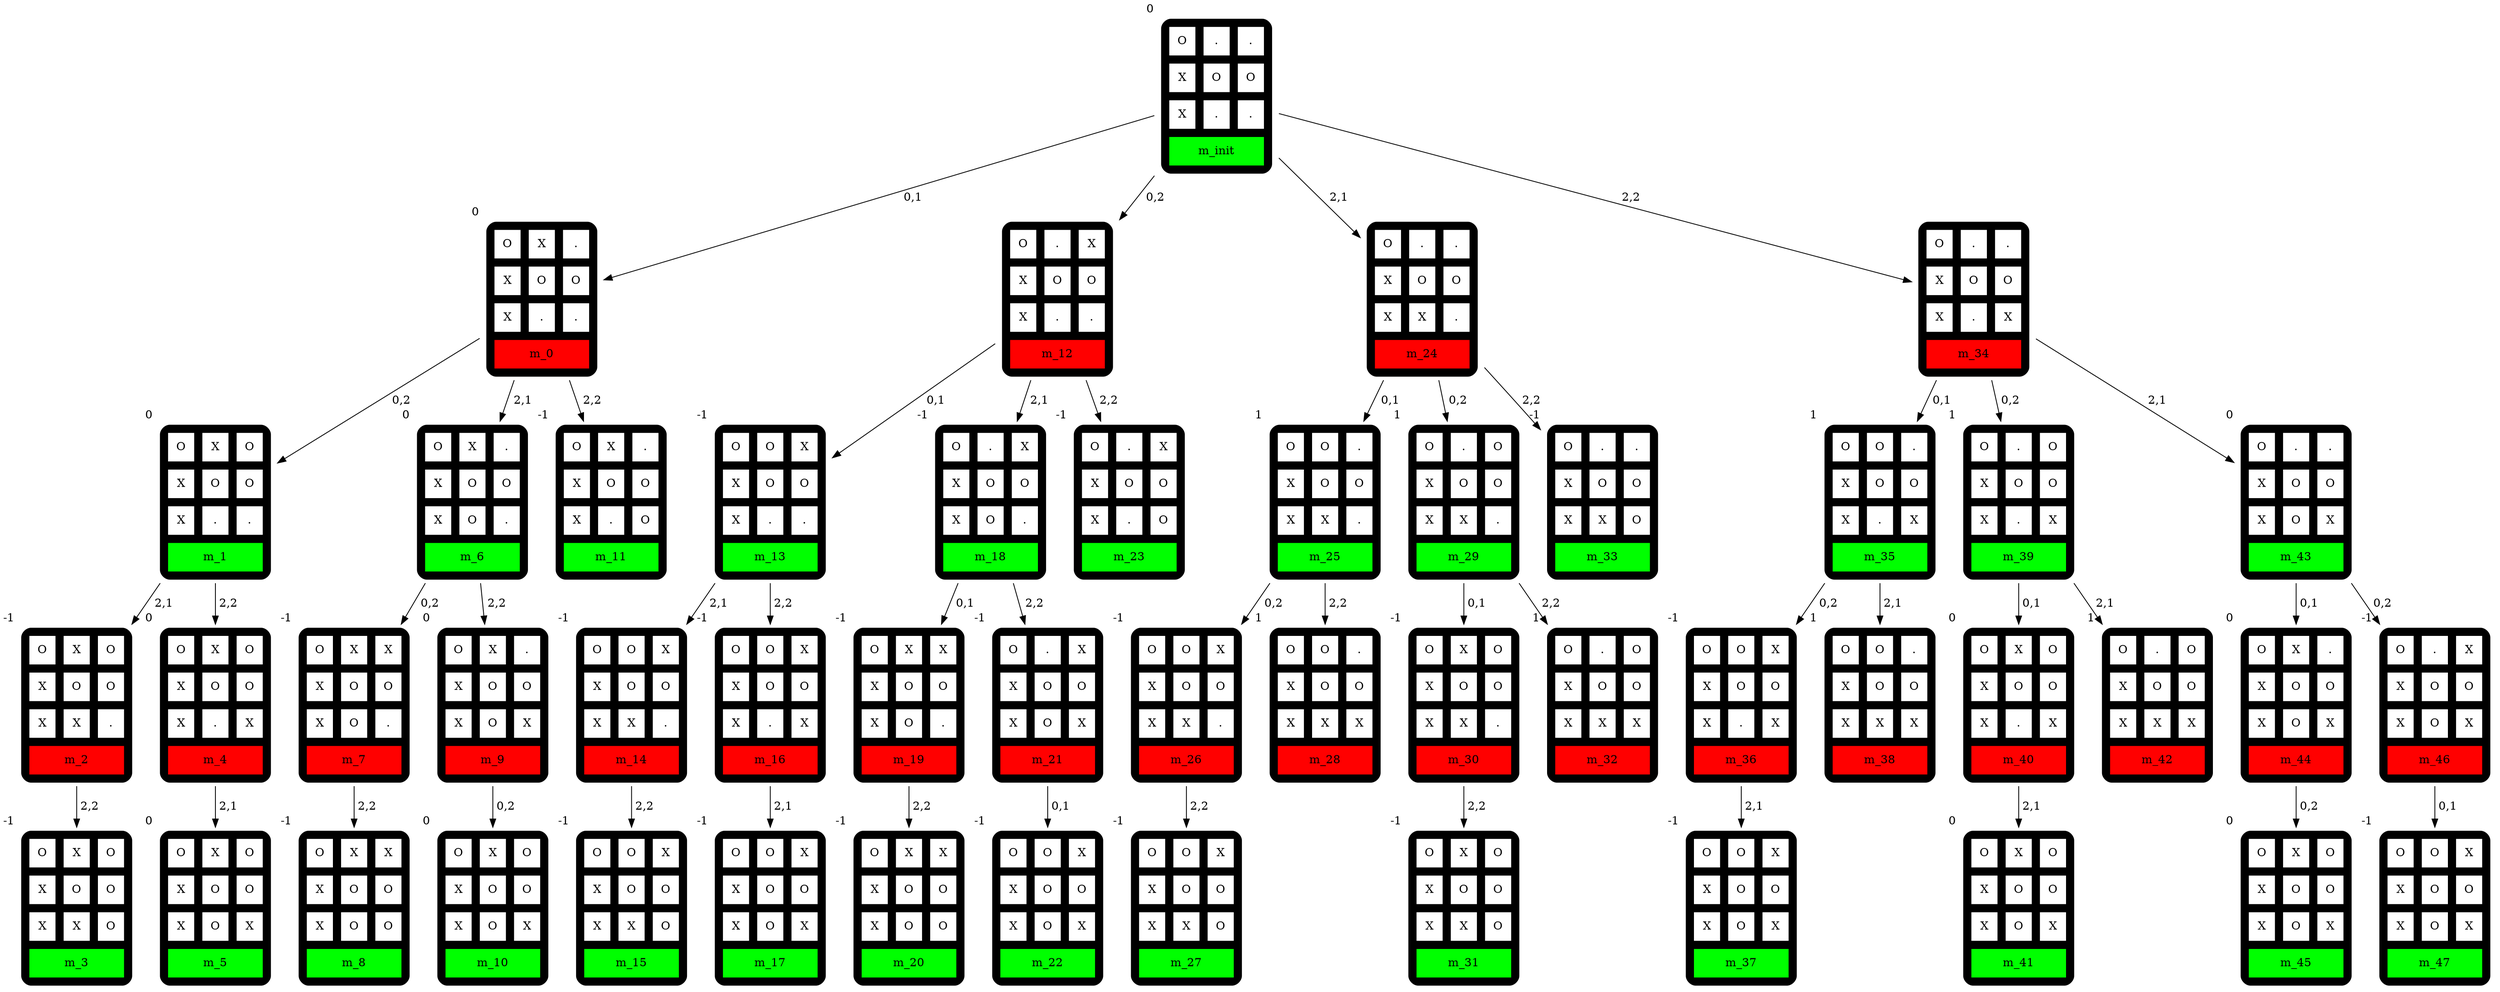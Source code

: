 digraph  {
  m_init [shape=none label=<
 <TABLE border="0" cellspacing="10" cellpadding="10" style="rounded" bgcolor="black">
  <TR>
  <TD bgcolor="white">O</TD>
  <TD bgcolor="white">.</TD>
  <TD bgcolor="white">.</TD>
  </TR>
  <TR>
  <TD bgcolor="white">X</TD>
  <TD bgcolor="white">O</TD>
  <TD bgcolor="white">O</TD>
  </TR>
  <TR>
  <TD bgcolor="white">X</TD>
  <TD bgcolor="white">.</TD>
  <TD bgcolor="white">.</TD>
  </TR>
  <TR>
  <TD bgcolor="green" colspan="3">m_init</TD></TR>
  </TABLE>>];
  m_0 [shape=none label=<
 <TABLE border="0" cellspacing="10" cellpadding="10" style="rounded" bgcolor="black">
  <TR>
  <TD bgcolor="white">O</TD>
  <TD bgcolor="white">X</TD>
  <TD bgcolor="white">.</TD>
  </TR>
  <TR>
  <TD bgcolor="white">X</TD>
  <TD bgcolor="white">O</TD>
  <TD bgcolor="white">O</TD>
  </TR>
  <TR>
  <TD bgcolor="white">X</TD>
  <TD bgcolor="white">.</TD>
  <TD bgcolor="white">.</TD>
  </TR>
  <TR>
  <TD bgcolor="red" colspan="3">m_0</TD></TR>
  </TABLE>>];
m_init-> m_0 [label=" 0,1"];  m_1 [shape=none label=<
 <TABLE border="0" cellspacing="10" cellpadding="10" style="rounded" bgcolor="black">
  <TR>
  <TD bgcolor="white">O</TD>
  <TD bgcolor="white">X</TD>
  <TD bgcolor="white">O</TD>
  </TR>
  <TR>
  <TD bgcolor="white">X</TD>
  <TD bgcolor="white">O</TD>
  <TD bgcolor="white">O</TD>
  </TR>
  <TR>
  <TD bgcolor="white">X</TD>
  <TD bgcolor="white">.</TD>
  <TD bgcolor="white">.</TD>
  </TR>
  <TR>
  <TD bgcolor="green" colspan="3">m_1</TD></TR>
  </TABLE>>];
m_0-> m_1 [label=" 0,2"];
  m_2 [shape=none label=<
 <TABLE border="0" cellspacing="10" cellpadding="10" style="rounded" bgcolor="black">
  <TR>
  <TD bgcolor="white">O</TD>
  <TD bgcolor="white">X</TD>
  <TD bgcolor="white">O</TD>
  </TR>
  <TR>
  <TD bgcolor="white">X</TD>
  <TD bgcolor="white">O</TD>
  <TD bgcolor="white">O</TD>
  </TR>
  <TR>
  <TD bgcolor="white">X</TD>
  <TD bgcolor="white">X</TD>
  <TD bgcolor="white">.</TD>
  </TR>
  <TR>
  <TD bgcolor="red" colspan="3">m_2</TD></TR>
  </TABLE>>];
m_1-> m_2 [label=" 2,1"];
  m_3 [shape=none label=<
 <TABLE border="0" cellspacing="10" cellpadding="10" style="rounded" bgcolor="black">
  <TR>
  <TD bgcolor="white">O</TD>
  <TD bgcolor="white">X</TD>
  <TD bgcolor="white">O</TD>
  </TR>
  <TR>
  <TD bgcolor="white">X</TD>
  <TD bgcolor="white">O</TD>
  <TD bgcolor="white">O</TD>
  </TR>
  <TR>
  <TD bgcolor="white">X</TD>
  <TD bgcolor="white">X</TD>
  <TD bgcolor="white">O</TD>
  </TR>
  <TR>
  <TD bgcolor="green" colspan="3">m_3</TD></TR>
  </TABLE>>];
m_2-> m_3 [label=" 2,2"];
m_3 [xlabel="-1"]
m_2 [xlabel="-1"]
  m_4 [shape=none label=<
 <TABLE border="0" cellspacing="10" cellpadding="10" style="rounded" bgcolor="black">
  <TR>
  <TD bgcolor="white">O</TD>
  <TD bgcolor="white">X</TD>
  <TD bgcolor="white">O</TD>
  </TR>
  <TR>
  <TD bgcolor="white">X</TD>
  <TD bgcolor="white">O</TD>
  <TD bgcolor="white">O</TD>
  </TR>
  <TR>
  <TD bgcolor="white">X</TD>
  <TD bgcolor="white">.</TD>
  <TD bgcolor="white">X</TD>
  </TR>
  <TR>
  <TD bgcolor="red" colspan="3">m_4</TD></TR>
  </TABLE>>];
m_1-> m_4 [label=" 2,2"];
  m_5 [shape=none label=<
 <TABLE border="0" cellspacing="10" cellpadding="10" style="rounded" bgcolor="black">
  <TR>
  <TD bgcolor="white">O</TD>
  <TD bgcolor="white">X</TD>
  <TD bgcolor="white">O</TD>
  </TR>
  <TR>
  <TD bgcolor="white">X</TD>
  <TD bgcolor="white">O</TD>
  <TD bgcolor="white">O</TD>
  </TR>
  <TR>
  <TD bgcolor="white">X</TD>
  <TD bgcolor="white">O</TD>
  <TD bgcolor="white">X</TD>
  </TR>
  <TR>
  <TD bgcolor="green" colspan="3">m_5</TD></TR>
  </TABLE>>];
m_4-> m_5 [label=" 2,1"];
m_5 [xlabel="0"]
m_4 [xlabel="0"]
m_1 [xlabel="0"]
  m_6 [shape=none label=<
 <TABLE border="0" cellspacing="10" cellpadding="10" style="rounded" bgcolor="black">
  <TR>
  <TD bgcolor="white">O</TD>
  <TD bgcolor="white">X</TD>
  <TD bgcolor="white">.</TD>
  </TR>
  <TR>
  <TD bgcolor="white">X</TD>
  <TD bgcolor="white">O</TD>
  <TD bgcolor="white">O</TD>
  </TR>
  <TR>
  <TD bgcolor="white">X</TD>
  <TD bgcolor="white">O</TD>
  <TD bgcolor="white">.</TD>
  </TR>
  <TR>
  <TD bgcolor="green" colspan="3">m_6</TD></TR>
  </TABLE>>];
m_0-> m_6 [label=" 2,1"];
  m_7 [shape=none label=<
 <TABLE border="0" cellspacing="10" cellpadding="10" style="rounded" bgcolor="black">
  <TR>
  <TD bgcolor="white">O</TD>
  <TD bgcolor="white">X</TD>
  <TD bgcolor="white">X</TD>
  </TR>
  <TR>
  <TD bgcolor="white">X</TD>
  <TD bgcolor="white">O</TD>
  <TD bgcolor="white">O</TD>
  </TR>
  <TR>
  <TD bgcolor="white">X</TD>
  <TD bgcolor="white">O</TD>
  <TD bgcolor="white">.</TD>
  </TR>
  <TR>
  <TD bgcolor="red" colspan="3">m_7</TD></TR>
  </TABLE>>];
m_6-> m_7 [label=" 0,2"];
  m_8 [shape=none label=<
 <TABLE border="0" cellspacing="10" cellpadding="10" style="rounded" bgcolor="black">
  <TR>
  <TD bgcolor="white">O</TD>
  <TD bgcolor="white">X</TD>
  <TD bgcolor="white">X</TD>
  </TR>
  <TR>
  <TD bgcolor="white">X</TD>
  <TD bgcolor="white">O</TD>
  <TD bgcolor="white">O</TD>
  </TR>
  <TR>
  <TD bgcolor="white">X</TD>
  <TD bgcolor="white">O</TD>
  <TD bgcolor="white">O</TD>
  </TR>
  <TR>
  <TD bgcolor="green" colspan="3">m_8</TD></TR>
  </TABLE>>];
m_7-> m_8 [label=" 2,2"];
m_8 [xlabel="-1"]
m_7 [xlabel="-1"]
  m_9 [shape=none label=<
 <TABLE border="0" cellspacing="10" cellpadding="10" style="rounded" bgcolor="black">
  <TR>
  <TD bgcolor="white">O</TD>
  <TD bgcolor="white">X</TD>
  <TD bgcolor="white">.</TD>
  </TR>
  <TR>
  <TD bgcolor="white">X</TD>
  <TD bgcolor="white">O</TD>
  <TD bgcolor="white">O</TD>
  </TR>
  <TR>
  <TD bgcolor="white">X</TD>
  <TD bgcolor="white">O</TD>
  <TD bgcolor="white">X</TD>
  </TR>
  <TR>
  <TD bgcolor="red" colspan="3">m_9</TD></TR>
  </TABLE>>];
m_6-> m_9 [label=" 2,2"];
  m_10 [shape=none label=<
 <TABLE border="0" cellspacing="10" cellpadding="10" style="rounded" bgcolor="black">
  <TR>
  <TD bgcolor="white">O</TD>
  <TD bgcolor="white">X</TD>
  <TD bgcolor="white">O</TD>
  </TR>
  <TR>
  <TD bgcolor="white">X</TD>
  <TD bgcolor="white">O</TD>
  <TD bgcolor="white">O</TD>
  </TR>
  <TR>
  <TD bgcolor="white">X</TD>
  <TD bgcolor="white">O</TD>
  <TD bgcolor="white">X</TD>
  </TR>
  <TR>
  <TD bgcolor="green" colspan="3">m_10</TD></TR>
  </TABLE>>];
m_9-> m_10 [label=" 0,2"];
m_10 [xlabel="0"]
m_9 [xlabel="0"]
m_6 [xlabel="0"]
  m_11 [shape=none label=<
 <TABLE border="0" cellspacing="10" cellpadding="10" style="rounded" bgcolor="black">
  <TR>
  <TD bgcolor="white">O</TD>
  <TD bgcolor="white">X</TD>
  <TD bgcolor="white">.</TD>
  </TR>
  <TR>
  <TD bgcolor="white">X</TD>
  <TD bgcolor="white">O</TD>
  <TD bgcolor="white">O</TD>
  </TR>
  <TR>
  <TD bgcolor="white">X</TD>
  <TD bgcolor="white">.</TD>
  <TD bgcolor="white">O</TD>
  </TR>
  <TR>
  <TD bgcolor="green" colspan="3">m_11</TD></TR>
  </TABLE>>];
m_0-> m_11 [label=" 2,2"];
m_11 [xlabel="-1"]
m_0 [xlabel="-1"]
  m_12 [shape=none label=<
 <TABLE border="0" cellspacing="10" cellpadding="10" style="rounded" bgcolor="black">
  <TR>
  <TD bgcolor="white">O</TD>
  <TD bgcolor="white">.</TD>
  <TD bgcolor="white">X</TD>
  </TR>
  <TR>
  <TD bgcolor="white">X</TD>
  <TD bgcolor="white">O</TD>
  <TD bgcolor="white">O</TD>
  </TR>
  <TR>
  <TD bgcolor="white">X</TD>
  <TD bgcolor="white">.</TD>
  <TD bgcolor="white">.</TD>
  </TR>
  <TR>
  <TD bgcolor="red" colspan="3">m_12</TD></TR>
  </TABLE>>];
m_init-> m_12 [label=" 0,2"];  m_13 [shape=none label=<
 <TABLE border="0" cellspacing="10" cellpadding="10" style="rounded" bgcolor="black">
  <TR>
  <TD bgcolor="white">O</TD>
  <TD bgcolor="white">O</TD>
  <TD bgcolor="white">X</TD>
  </TR>
  <TR>
  <TD bgcolor="white">X</TD>
  <TD bgcolor="white">O</TD>
  <TD bgcolor="white">O</TD>
  </TR>
  <TR>
  <TD bgcolor="white">X</TD>
  <TD bgcolor="white">.</TD>
  <TD bgcolor="white">.</TD>
  </TR>
  <TR>
  <TD bgcolor="green" colspan="3">m_13</TD></TR>
  </TABLE>>];
m_12-> m_13 [label=" 0,1"];
  m_14 [shape=none label=<
 <TABLE border="0" cellspacing="10" cellpadding="10" style="rounded" bgcolor="black">
  <TR>
  <TD bgcolor="white">O</TD>
  <TD bgcolor="white">O</TD>
  <TD bgcolor="white">X</TD>
  </TR>
  <TR>
  <TD bgcolor="white">X</TD>
  <TD bgcolor="white">O</TD>
  <TD bgcolor="white">O</TD>
  </TR>
  <TR>
  <TD bgcolor="white">X</TD>
  <TD bgcolor="white">X</TD>
  <TD bgcolor="white">.</TD>
  </TR>
  <TR>
  <TD bgcolor="red" colspan="3">m_14</TD></TR>
  </TABLE>>];
m_13-> m_14 [label=" 2,1"];
  m_15 [shape=none label=<
 <TABLE border="0" cellspacing="10" cellpadding="10" style="rounded" bgcolor="black">
  <TR>
  <TD bgcolor="white">O</TD>
  <TD bgcolor="white">O</TD>
  <TD bgcolor="white">X</TD>
  </TR>
  <TR>
  <TD bgcolor="white">X</TD>
  <TD bgcolor="white">O</TD>
  <TD bgcolor="white">O</TD>
  </TR>
  <TR>
  <TD bgcolor="white">X</TD>
  <TD bgcolor="white">X</TD>
  <TD bgcolor="white">O</TD>
  </TR>
  <TR>
  <TD bgcolor="green" colspan="3">m_15</TD></TR>
  </TABLE>>];
m_14-> m_15 [label=" 2,2"];
m_15 [xlabel="-1"]
m_14 [xlabel="-1"]
  m_16 [shape=none label=<
 <TABLE border="0" cellspacing="10" cellpadding="10" style="rounded" bgcolor="black">
  <TR>
  <TD bgcolor="white">O</TD>
  <TD bgcolor="white">O</TD>
  <TD bgcolor="white">X</TD>
  </TR>
  <TR>
  <TD bgcolor="white">X</TD>
  <TD bgcolor="white">O</TD>
  <TD bgcolor="white">O</TD>
  </TR>
  <TR>
  <TD bgcolor="white">X</TD>
  <TD bgcolor="white">.</TD>
  <TD bgcolor="white">X</TD>
  </TR>
  <TR>
  <TD bgcolor="red" colspan="3">m_16</TD></TR>
  </TABLE>>];
m_13-> m_16 [label=" 2,2"];
  m_17 [shape=none label=<
 <TABLE border="0" cellspacing="10" cellpadding="10" style="rounded" bgcolor="black">
  <TR>
  <TD bgcolor="white">O</TD>
  <TD bgcolor="white">O</TD>
  <TD bgcolor="white">X</TD>
  </TR>
  <TR>
  <TD bgcolor="white">X</TD>
  <TD bgcolor="white">O</TD>
  <TD bgcolor="white">O</TD>
  </TR>
  <TR>
  <TD bgcolor="white">X</TD>
  <TD bgcolor="white">O</TD>
  <TD bgcolor="white">X</TD>
  </TR>
  <TR>
  <TD bgcolor="green" colspan="3">m_17</TD></TR>
  </TABLE>>];
m_16-> m_17 [label=" 2,1"];
m_17 [xlabel="-1"]
m_16 [xlabel="-1"]
m_13 [xlabel="-1"]
  m_18 [shape=none label=<
 <TABLE border="0" cellspacing="10" cellpadding="10" style="rounded" bgcolor="black">
  <TR>
  <TD bgcolor="white">O</TD>
  <TD bgcolor="white">.</TD>
  <TD bgcolor="white">X</TD>
  </TR>
  <TR>
  <TD bgcolor="white">X</TD>
  <TD bgcolor="white">O</TD>
  <TD bgcolor="white">O</TD>
  </TR>
  <TR>
  <TD bgcolor="white">X</TD>
  <TD bgcolor="white">O</TD>
  <TD bgcolor="white">.</TD>
  </TR>
  <TR>
  <TD bgcolor="green" colspan="3">m_18</TD></TR>
  </TABLE>>];
m_12-> m_18 [label=" 2,1"];
  m_19 [shape=none label=<
 <TABLE border="0" cellspacing="10" cellpadding="10" style="rounded" bgcolor="black">
  <TR>
  <TD bgcolor="white">O</TD>
  <TD bgcolor="white">X</TD>
  <TD bgcolor="white">X</TD>
  </TR>
  <TR>
  <TD bgcolor="white">X</TD>
  <TD bgcolor="white">O</TD>
  <TD bgcolor="white">O</TD>
  </TR>
  <TR>
  <TD bgcolor="white">X</TD>
  <TD bgcolor="white">O</TD>
  <TD bgcolor="white">.</TD>
  </TR>
  <TR>
  <TD bgcolor="red" colspan="3">m_19</TD></TR>
  </TABLE>>];
m_18-> m_19 [label=" 0,1"];
  m_20 [shape=none label=<
 <TABLE border="0" cellspacing="10" cellpadding="10" style="rounded" bgcolor="black">
  <TR>
  <TD bgcolor="white">O</TD>
  <TD bgcolor="white">X</TD>
  <TD bgcolor="white">X</TD>
  </TR>
  <TR>
  <TD bgcolor="white">X</TD>
  <TD bgcolor="white">O</TD>
  <TD bgcolor="white">O</TD>
  </TR>
  <TR>
  <TD bgcolor="white">X</TD>
  <TD bgcolor="white">O</TD>
  <TD bgcolor="white">O</TD>
  </TR>
  <TR>
  <TD bgcolor="green" colspan="3">m_20</TD></TR>
  </TABLE>>];
m_19-> m_20 [label=" 2,2"];
m_20 [xlabel="-1"]
m_19 [xlabel="-1"]
  m_21 [shape=none label=<
 <TABLE border="0" cellspacing="10" cellpadding="10" style="rounded" bgcolor="black">
  <TR>
  <TD bgcolor="white">O</TD>
  <TD bgcolor="white">.</TD>
  <TD bgcolor="white">X</TD>
  </TR>
  <TR>
  <TD bgcolor="white">X</TD>
  <TD bgcolor="white">O</TD>
  <TD bgcolor="white">O</TD>
  </TR>
  <TR>
  <TD bgcolor="white">X</TD>
  <TD bgcolor="white">O</TD>
  <TD bgcolor="white">X</TD>
  </TR>
  <TR>
  <TD bgcolor="red" colspan="3">m_21</TD></TR>
  </TABLE>>];
m_18-> m_21 [label=" 2,2"];
  m_22 [shape=none label=<
 <TABLE border="0" cellspacing="10" cellpadding="10" style="rounded" bgcolor="black">
  <TR>
  <TD bgcolor="white">O</TD>
  <TD bgcolor="white">O</TD>
  <TD bgcolor="white">X</TD>
  </TR>
  <TR>
  <TD bgcolor="white">X</TD>
  <TD bgcolor="white">O</TD>
  <TD bgcolor="white">O</TD>
  </TR>
  <TR>
  <TD bgcolor="white">X</TD>
  <TD bgcolor="white">O</TD>
  <TD bgcolor="white">X</TD>
  </TR>
  <TR>
  <TD bgcolor="green" colspan="3">m_22</TD></TR>
  </TABLE>>];
m_21-> m_22 [label=" 0,1"];
m_22 [xlabel="-1"]
m_21 [xlabel="-1"]
m_18 [xlabel="-1"]
  m_23 [shape=none label=<
 <TABLE border="0" cellspacing="10" cellpadding="10" style="rounded" bgcolor="black">
  <TR>
  <TD bgcolor="white">O</TD>
  <TD bgcolor="white">.</TD>
  <TD bgcolor="white">X</TD>
  </TR>
  <TR>
  <TD bgcolor="white">X</TD>
  <TD bgcolor="white">O</TD>
  <TD bgcolor="white">O</TD>
  </TR>
  <TR>
  <TD bgcolor="white">X</TD>
  <TD bgcolor="white">.</TD>
  <TD bgcolor="white">O</TD>
  </TR>
  <TR>
  <TD bgcolor="green" colspan="3">m_23</TD></TR>
  </TABLE>>];
m_12-> m_23 [label=" 2,2"];
m_23 [xlabel="-1"]
m_0 [xlabel="-1"]
  m_24 [shape=none label=<
 <TABLE border="0" cellspacing="10" cellpadding="10" style="rounded" bgcolor="black">
  <TR>
  <TD bgcolor="white">O</TD>
  <TD bgcolor="white">.</TD>
  <TD bgcolor="white">.</TD>
  </TR>
  <TR>
  <TD bgcolor="white">X</TD>
  <TD bgcolor="white">O</TD>
  <TD bgcolor="white">O</TD>
  </TR>
  <TR>
  <TD bgcolor="white">X</TD>
  <TD bgcolor="white">X</TD>
  <TD bgcolor="white">.</TD>
  </TR>
  <TR>
  <TD bgcolor="red" colspan="3">m_24</TD></TR>
  </TABLE>>];
m_init-> m_24 [label=" 2,1"];  m_25 [shape=none label=<
 <TABLE border="0" cellspacing="10" cellpadding="10" style="rounded" bgcolor="black">
  <TR>
  <TD bgcolor="white">O</TD>
  <TD bgcolor="white">O</TD>
  <TD bgcolor="white">.</TD>
  </TR>
  <TR>
  <TD bgcolor="white">X</TD>
  <TD bgcolor="white">O</TD>
  <TD bgcolor="white">O</TD>
  </TR>
  <TR>
  <TD bgcolor="white">X</TD>
  <TD bgcolor="white">X</TD>
  <TD bgcolor="white">.</TD>
  </TR>
  <TR>
  <TD bgcolor="green" colspan="3">m_25</TD></TR>
  </TABLE>>];
m_24-> m_25 [label=" 0,1"];
  m_26 [shape=none label=<
 <TABLE border="0" cellspacing="10" cellpadding="10" style="rounded" bgcolor="black">
  <TR>
  <TD bgcolor="white">O</TD>
  <TD bgcolor="white">O</TD>
  <TD bgcolor="white">X</TD>
  </TR>
  <TR>
  <TD bgcolor="white">X</TD>
  <TD bgcolor="white">O</TD>
  <TD bgcolor="white">O</TD>
  </TR>
  <TR>
  <TD bgcolor="white">X</TD>
  <TD bgcolor="white">X</TD>
  <TD bgcolor="white">.</TD>
  </TR>
  <TR>
  <TD bgcolor="red" colspan="3">m_26</TD></TR>
  </TABLE>>];
m_25-> m_26 [label=" 0,2"];
  m_27 [shape=none label=<
 <TABLE border="0" cellspacing="10" cellpadding="10" style="rounded" bgcolor="black">
  <TR>
  <TD bgcolor="white">O</TD>
  <TD bgcolor="white">O</TD>
  <TD bgcolor="white">X</TD>
  </TR>
  <TR>
  <TD bgcolor="white">X</TD>
  <TD bgcolor="white">O</TD>
  <TD bgcolor="white">O</TD>
  </TR>
  <TR>
  <TD bgcolor="white">X</TD>
  <TD bgcolor="white">X</TD>
  <TD bgcolor="white">O</TD>
  </TR>
  <TR>
  <TD bgcolor="green" colspan="3">m_27</TD></TR>
  </TABLE>>];
m_26-> m_27 [label=" 2,2"];
m_27 [xlabel="-1"]
m_26 [xlabel="-1"]
  m_28 [shape=none label=<
 <TABLE border="0" cellspacing="10" cellpadding="10" style="rounded" bgcolor="black">
  <TR>
  <TD bgcolor="white">O</TD>
  <TD bgcolor="white">O</TD>
  <TD bgcolor="white">.</TD>
  </TR>
  <TR>
  <TD bgcolor="white">X</TD>
  <TD bgcolor="white">O</TD>
  <TD bgcolor="white">O</TD>
  </TR>
  <TR>
  <TD bgcolor="white">X</TD>
  <TD bgcolor="white">X</TD>
  <TD bgcolor="white">X</TD>
  </TR>
  <TR>
  <TD bgcolor="red" colspan="3">m_28</TD></TR>
  </TABLE>>];
m_25-> m_28 [label=" 2,2"];
m_28 [xlabel="1"]
m_25 [xlabel="1"]
  m_29 [shape=none label=<
 <TABLE border="0" cellspacing="10" cellpadding="10" style="rounded" bgcolor="black">
  <TR>
  <TD bgcolor="white">O</TD>
  <TD bgcolor="white">.</TD>
  <TD bgcolor="white">O</TD>
  </TR>
  <TR>
  <TD bgcolor="white">X</TD>
  <TD bgcolor="white">O</TD>
  <TD bgcolor="white">O</TD>
  </TR>
  <TR>
  <TD bgcolor="white">X</TD>
  <TD bgcolor="white">X</TD>
  <TD bgcolor="white">.</TD>
  </TR>
  <TR>
  <TD bgcolor="green" colspan="3">m_29</TD></TR>
  </TABLE>>];
m_24-> m_29 [label=" 0,2"];
  m_30 [shape=none label=<
 <TABLE border="0" cellspacing="10" cellpadding="10" style="rounded" bgcolor="black">
  <TR>
  <TD bgcolor="white">O</TD>
  <TD bgcolor="white">X</TD>
  <TD bgcolor="white">O</TD>
  </TR>
  <TR>
  <TD bgcolor="white">X</TD>
  <TD bgcolor="white">O</TD>
  <TD bgcolor="white">O</TD>
  </TR>
  <TR>
  <TD bgcolor="white">X</TD>
  <TD bgcolor="white">X</TD>
  <TD bgcolor="white">.</TD>
  </TR>
  <TR>
  <TD bgcolor="red" colspan="3">m_30</TD></TR>
  </TABLE>>];
m_29-> m_30 [label=" 0,1"];
  m_31 [shape=none label=<
 <TABLE border="0" cellspacing="10" cellpadding="10" style="rounded" bgcolor="black">
  <TR>
  <TD bgcolor="white">O</TD>
  <TD bgcolor="white">X</TD>
  <TD bgcolor="white">O</TD>
  </TR>
  <TR>
  <TD bgcolor="white">X</TD>
  <TD bgcolor="white">O</TD>
  <TD bgcolor="white">O</TD>
  </TR>
  <TR>
  <TD bgcolor="white">X</TD>
  <TD bgcolor="white">X</TD>
  <TD bgcolor="white">O</TD>
  </TR>
  <TR>
  <TD bgcolor="green" colspan="3">m_31</TD></TR>
  </TABLE>>];
m_30-> m_31 [label=" 2,2"];
m_31 [xlabel="-1"]
m_30 [xlabel="-1"]
  m_32 [shape=none label=<
 <TABLE border="0" cellspacing="10" cellpadding="10" style="rounded" bgcolor="black">
  <TR>
  <TD bgcolor="white">O</TD>
  <TD bgcolor="white">.</TD>
  <TD bgcolor="white">O</TD>
  </TR>
  <TR>
  <TD bgcolor="white">X</TD>
  <TD bgcolor="white">O</TD>
  <TD bgcolor="white">O</TD>
  </TR>
  <TR>
  <TD bgcolor="white">X</TD>
  <TD bgcolor="white">X</TD>
  <TD bgcolor="white">X</TD>
  </TR>
  <TR>
  <TD bgcolor="red" colspan="3">m_32</TD></TR>
  </TABLE>>];
m_29-> m_32 [label=" 2,2"];
m_32 [xlabel="1"]
m_29 [xlabel="1"]
  m_33 [shape=none label=<
 <TABLE border="0" cellspacing="10" cellpadding="10" style="rounded" bgcolor="black">
  <TR>
  <TD bgcolor="white">O</TD>
  <TD bgcolor="white">.</TD>
  <TD bgcolor="white">.</TD>
  </TR>
  <TR>
  <TD bgcolor="white">X</TD>
  <TD bgcolor="white">O</TD>
  <TD bgcolor="white">O</TD>
  </TR>
  <TR>
  <TD bgcolor="white">X</TD>
  <TD bgcolor="white">X</TD>
  <TD bgcolor="white">O</TD>
  </TR>
  <TR>
  <TD bgcolor="green" colspan="3">m_33</TD></TR>
  </TABLE>>];
m_24-> m_33 [label=" 2,2"];
m_33 [xlabel="-1"]
m_0 [xlabel="-1"]
  m_34 [shape=none label=<
 <TABLE border="0" cellspacing="10" cellpadding="10" style="rounded" bgcolor="black">
  <TR>
  <TD bgcolor="white">O</TD>
  <TD bgcolor="white">.</TD>
  <TD bgcolor="white">.</TD>
  </TR>
  <TR>
  <TD bgcolor="white">X</TD>
  <TD bgcolor="white">O</TD>
  <TD bgcolor="white">O</TD>
  </TR>
  <TR>
  <TD bgcolor="white">X</TD>
  <TD bgcolor="white">.</TD>
  <TD bgcolor="white">X</TD>
  </TR>
  <TR>
  <TD bgcolor="red" colspan="3">m_34</TD></TR>
  </TABLE>>];
m_init-> m_34 [label=" 2,2"];  m_35 [shape=none label=<
 <TABLE border="0" cellspacing="10" cellpadding="10" style="rounded" bgcolor="black">
  <TR>
  <TD bgcolor="white">O</TD>
  <TD bgcolor="white">O</TD>
  <TD bgcolor="white">.</TD>
  </TR>
  <TR>
  <TD bgcolor="white">X</TD>
  <TD bgcolor="white">O</TD>
  <TD bgcolor="white">O</TD>
  </TR>
  <TR>
  <TD bgcolor="white">X</TD>
  <TD bgcolor="white">.</TD>
  <TD bgcolor="white">X</TD>
  </TR>
  <TR>
  <TD bgcolor="green" colspan="3">m_35</TD></TR>
  </TABLE>>];
m_34-> m_35 [label=" 0,1"];
  m_36 [shape=none label=<
 <TABLE border="0" cellspacing="10" cellpadding="10" style="rounded" bgcolor="black">
  <TR>
  <TD bgcolor="white">O</TD>
  <TD bgcolor="white">O</TD>
  <TD bgcolor="white">X</TD>
  </TR>
  <TR>
  <TD bgcolor="white">X</TD>
  <TD bgcolor="white">O</TD>
  <TD bgcolor="white">O</TD>
  </TR>
  <TR>
  <TD bgcolor="white">X</TD>
  <TD bgcolor="white">.</TD>
  <TD bgcolor="white">X</TD>
  </TR>
  <TR>
  <TD bgcolor="red" colspan="3">m_36</TD></TR>
  </TABLE>>];
m_35-> m_36 [label=" 0,2"];
  m_37 [shape=none label=<
 <TABLE border="0" cellspacing="10" cellpadding="10" style="rounded" bgcolor="black">
  <TR>
  <TD bgcolor="white">O</TD>
  <TD bgcolor="white">O</TD>
  <TD bgcolor="white">X</TD>
  </TR>
  <TR>
  <TD bgcolor="white">X</TD>
  <TD bgcolor="white">O</TD>
  <TD bgcolor="white">O</TD>
  </TR>
  <TR>
  <TD bgcolor="white">X</TD>
  <TD bgcolor="white">O</TD>
  <TD bgcolor="white">X</TD>
  </TR>
  <TR>
  <TD bgcolor="green" colspan="3">m_37</TD></TR>
  </TABLE>>];
m_36-> m_37 [label=" 2,1"];
m_37 [xlabel="-1"]
m_36 [xlabel="-1"]
  m_38 [shape=none label=<
 <TABLE border="0" cellspacing="10" cellpadding="10" style="rounded" bgcolor="black">
  <TR>
  <TD bgcolor="white">O</TD>
  <TD bgcolor="white">O</TD>
  <TD bgcolor="white">.</TD>
  </TR>
  <TR>
  <TD bgcolor="white">X</TD>
  <TD bgcolor="white">O</TD>
  <TD bgcolor="white">O</TD>
  </TR>
  <TR>
  <TD bgcolor="white">X</TD>
  <TD bgcolor="white">X</TD>
  <TD bgcolor="white">X</TD>
  </TR>
  <TR>
  <TD bgcolor="red" colspan="3">m_38</TD></TR>
  </TABLE>>];
m_35-> m_38 [label=" 2,1"];
m_38 [xlabel="1"]
m_35 [xlabel="1"]
  m_39 [shape=none label=<
 <TABLE border="0" cellspacing="10" cellpadding="10" style="rounded" bgcolor="black">
  <TR>
  <TD bgcolor="white">O</TD>
  <TD bgcolor="white">.</TD>
  <TD bgcolor="white">O</TD>
  </TR>
  <TR>
  <TD bgcolor="white">X</TD>
  <TD bgcolor="white">O</TD>
  <TD bgcolor="white">O</TD>
  </TR>
  <TR>
  <TD bgcolor="white">X</TD>
  <TD bgcolor="white">.</TD>
  <TD bgcolor="white">X</TD>
  </TR>
  <TR>
  <TD bgcolor="green" colspan="3">m_39</TD></TR>
  </TABLE>>];
m_34-> m_39 [label=" 0,2"];
  m_40 [shape=none label=<
 <TABLE border="0" cellspacing="10" cellpadding="10" style="rounded" bgcolor="black">
  <TR>
  <TD bgcolor="white">O</TD>
  <TD bgcolor="white">X</TD>
  <TD bgcolor="white">O</TD>
  </TR>
  <TR>
  <TD bgcolor="white">X</TD>
  <TD bgcolor="white">O</TD>
  <TD bgcolor="white">O</TD>
  </TR>
  <TR>
  <TD bgcolor="white">X</TD>
  <TD bgcolor="white">.</TD>
  <TD bgcolor="white">X</TD>
  </TR>
  <TR>
  <TD bgcolor="red" colspan="3">m_40</TD></TR>
  </TABLE>>];
m_39-> m_40 [label=" 0,1"];
  m_41 [shape=none label=<
 <TABLE border="0" cellspacing="10" cellpadding="10" style="rounded" bgcolor="black">
  <TR>
  <TD bgcolor="white">O</TD>
  <TD bgcolor="white">X</TD>
  <TD bgcolor="white">O</TD>
  </TR>
  <TR>
  <TD bgcolor="white">X</TD>
  <TD bgcolor="white">O</TD>
  <TD bgcolor="white">O</TD>
  </TR>
  <TR>
  <TD bgcolor="white">X</TD>
  <TD bgcolor="white">O</TD>
  <TD bgcolor="white">X</TD>
  </TR>
  <TR>
  <TD bgcolor="green" colspan="3">m_41</TD></TR>
  </TABLE>>];
m_40-> m_41 [label=" 2,1"];
m_41 [xlabel="0"]
m_40 [xlabel="0"]
  m_42 [shape=none label=<
 <TABLE border="0" cellspacing="10" cellpadding="10" style="rounded" bgcolor="black">
  <TR>
  <TD bgcolor="white">O</TD>
  <TD bgcolor="white">.</TD>
  <TD bgcolor="white">O</TD>
  </TR>
  <TR>
  <TD bgcolor="white">X</TD>
  <TD bgcolor="white">O</TD>
  <TD bgcolor="white">O</TD>
  </TR>
  <TR>
  <TD bgcolor="white">X</TD>
  <TD bgcolor="white">X</TD>
  <TD bgcolor="white">X</TD>
  </TR>
  <TR>
  <TD bgcolor="red" colspan="3">m_42</TD></TR>
  </TABLE>>];
m_39-> m_42 [label=" 2,1"];
m_42 [xlabel="1"]
m_39 [xlabel="1"]
  m_43 [shape=none label=<
 <TABLE border="0" cellspacing="10" cellpadding="10" style="rounded" bgcolor="black">
  <TR>
  <TD bgcolor="white">O</TD>
  <TD bgcolor="white">.</TD>
  <TD bgcolor="white">.</TD>
  </TR>
  <TR>
  <TD bgcolor="white">X</TD>
  <TD bgcolor="white">O</TD>
  <TD bgcolor="white">O</TD>
  </TR>
  <TR>
  <TD bgcolor="white">X</TD>
  <TD bgcolor="white">O</TD>
  <TD bgcolor="white">X</TD>
  </TR>
  <TR>
  <TD bgcolor="green" colspan="3">m_43</TD></TR>
  </TABLE>>];
m_34-> m_43 [label=" 2,1"];
  m_44 [shape=none label=<
 <TABLE border="0" cellspacing="10" cellpadding="10" style="rounded" bgcolor="black">
  <TR>
  <TD bgcolor="white">O</TD>
  <TD bgcolor="white">X</TD>
  <TD bgcolor="white">.</TD>
  </TR>
  <TR>
  <TD bgcolor="white">X</TD>
  <TD bgcolor="white">O</TD>
  <TD bgcolor="white">O</TD>
  </TR>
  <TR>
  <TD bgcolor="white">X</TD>
  <TD bgcolor="white">O</TD>
  <TD bgcolor="white">X</TD>
  </TR>
  <TR>
  <TD bgcolor="red" colspan="3">m_44</TD></TR>
  </TABLE>>];
m_43-> m_44 [label=" 0,1"];
  m_45 [shape=none label=<
 <TABLE border="0" cellspacing="10" cellpadding="10" style="rounded" bgcolor="black">
  <TR>
  <TD bgcolor="white">O</TD>
  <TD bgcolor="white">X</TD>
  <TD bgcolor="white">O</TD>
  </TR>
  <TR>
  <TD bgcolor="white">X</TD>
  <TD bgcolor="white">O</TD>
  <TD bgcolor="white">O</TD>
  </TR>
  <TR>
  <TD bgcolor="white">X</TD>
  <TD bgcolor="white">O</TD>
  <TD bgcolor="white">X</TD>
  </TR>
  <TR>
  <TD bgcolor="green" colspan="3">m_45</TD></TR>
  </TABLE>>];
m_44-> m_45 [label=" 0,2"];
m_45 [xlabel="0"]
m_44 [xlabel="0"]
  m_46 [shape=none label=<
 <TABLE border="0" cellspacing="10" cellpadding="10" style="rounded" bgcolor="black">
  <TR>
  <TD bgcolor="white">O</TD>
  <TD bgcolor="white">.</TD>
  <TD bgcolor="white">X</TD>
  </TR>
  <TR>
  <TD bgcolor="white">X</TD>
  <TD bgcolor="white">O</TD>
  <TD bgcolor="white">O</TD>
  </TR>
  <TR>
  <TD bgcolor="white">X</TD>
  <TD bgcolor="white">O</TD>
  <TD bgcolor="white">X</TD>
  </TR>
  <TR>
  <TD bgcolor="red" colspan="3">m_46</TD></TR>
  </TABLE>>];
m_43-> m_46 [label=" 0,2"];
  m_47 [shape=none label=<
 <TABLE border="0" cellspacing="10" cellpadding="10" style="rounded" bgcolor="black">
  <TR>
  <TD bgcolor="white">O</TD>
  <TD bgcolor="white">O</TD>
  <TD bgcolor="white">X</TD>
  </TR>
  <TR>
  <TD bgcolor="white">X</TD>
  <TD bgcolor="white">O</TD>
  <TD bgcolor="white">O</TD>
  </TR>
  <TR>
  <TD bgcolor="white">X</TD>
  <TD bgcolor="white">O</TD>
  <TD bgcolor="white">X</TD>
  </TR>
  <TR>
  <TD bgcolor="green" colspan="3">m_47</TD></TR>
  </TABLE>>];
m_46-> m_47 [label=" 0,1"];
m_47 [xlabel="-1"]
m_46 [xlabel="-1"]
m_43 [xlabel="0"]
m_0 [xlabel="0"]
m_init [xlabel="0"]
}